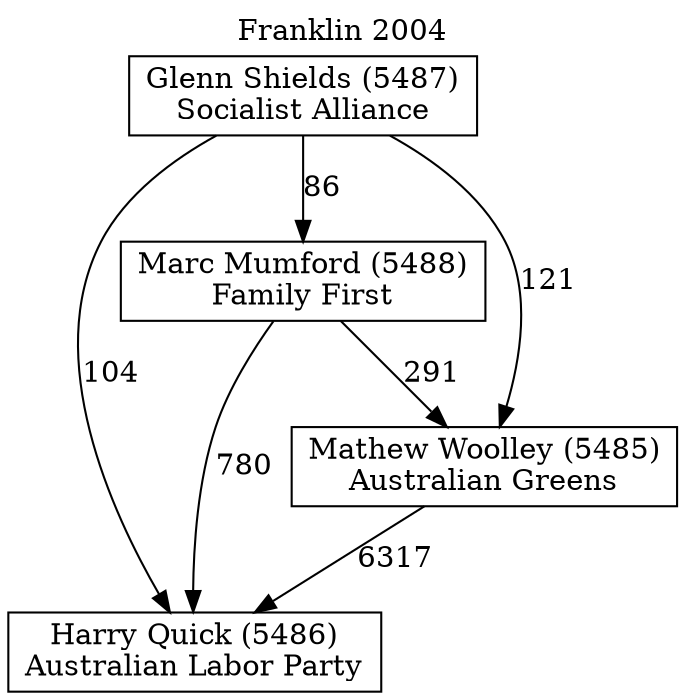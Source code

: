 // House preference flow
digraph "Harry Quick (5486)_Franklin_2004" {
	graph [label="Franklin 2004" labelloc=t mclimit=10]
	node [shape=box]
	"Glenn Shields (5487)" [label="Glenn Shields (5487)
Socialist Alliance"]
	"Harry Quick (5486)" [label="Harry Quick (5486)
Australian Labor Party"]
	"Marc Mumford (5488)" [label="Marc Mumford (5488)
Family First"]
	"Mathew Woolley (5485)" [label="Mathew Woolley (5485)
Australian Greens"]
	"Glenn Shields (5487)" -> "Harry Quick (5486)" [label=104]
	"Glenn Shields (5487)" -> "Marc Mumford (5488)" [label=86]
	"Glenn Shields (5487)" -> "Mathew Woolley (5485)" [label=121]
	"Marc Mumford (5488)" -> "Harry Quick (5486)" [label=780]
	"Marc Mumford (5488)" -> "Mathew Woolley (5485)" [label=291]
	"Mathew Woolley (5485)" -> "Harry Quick (5486)" [label=6317]
}
